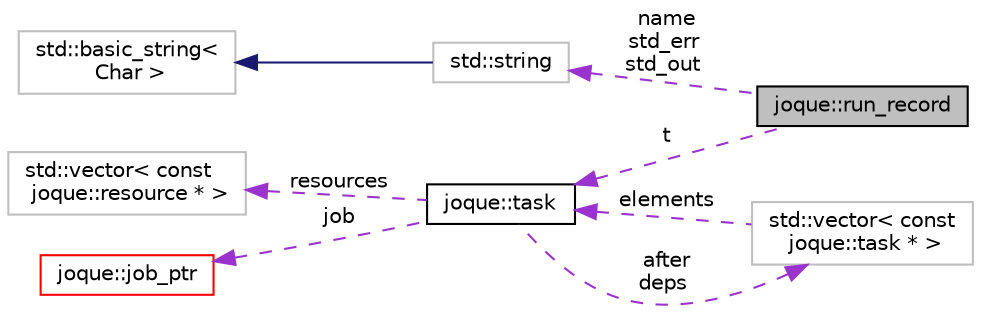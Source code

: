 digraph "joque::run_record"
{
 // LATEX_PDF_SIZE
  edge [fontname="Helvetica",fontsize="10",labelfontname="Helvetica",labelfontsize="10"];
  node [fontname="Helvetica",fontsize="10",shape=record];
  rankdir="LR";
  Node1 [label="joque::run_record",height=0.2,width=0.4,color="black", fillcolor="grey75", style="filled", fontcolor="black",tooltip=" "];
  Node2 -> Node1 [dir="back",color="darkorchid3",fontsize="10",style="dashed",label=" name\nstd_err\nstd_out" ,fontname="Helvetica"];
  Node2 [label="std::string",height=0.2,width=0.4,color="grey75", fillcolor="white", style="filled",tooltip=" "];
  Node3 -> Node2 [dir="back",color="midnightblue",fontsize="10",style="solid",fontname="Helvetica"];
  Node3 [label="std::basic_string\<\l Char \>",height=0.2,width=0.4,color="grey75", fillcolor="white", style="filled",tooltip=" "];
  Node4 -> Node1 [dir="back",color="darkorchid3",fontsize="10",style="dashed",label=" t" ,fontname="Helvetica"];
  Node4 [label="joque::task",height=0.2,width=0.4,color="black", fillcolor="white", style="filled",URL="$namespacejoque.html#structjoque_1_1task",tooltip=" "];
  Node5 -> Node4 [dir="back",color="darkorchid3",fontsize="10",style="dashed",label=" resources" ,fontname="Helvetica"];
  Node5 [label="std::vector\< const\l joque::resource * \>",height=0.2,width=0.4,color="grey75", fillcolor="white", style="filled",tooltip=" "];
  Node7 -> Node4 [dir="back",color="darkorchid3",fontsize="10",style="dashed",label=" job" ,fontname="Helvetica"];
  Node7 [label="joque::job_ptr",height=0.2,width=0.4,color="red", fillcolor="white", style="filled",URL="$structjoque_1_1job__ptr.html",tooltip=" "];
  Node10 -> Node4 [dir="back",color="darkorchid3",fontsize="10",style="dashed",label=" after\ndeps" ,fontname="Helvetica"];
  Node10 [label="std::vector\< const\l joque::task * \>",height=0.2,width=0.4,color="grey75", fillcolor="white", style="filled",tooltip=" "];
  Node4 -> Node10 [dir="back",color="darkorchid3",fontsize="10",style="dashed",label=" elements" ,fontname="Helvetica"];
}
